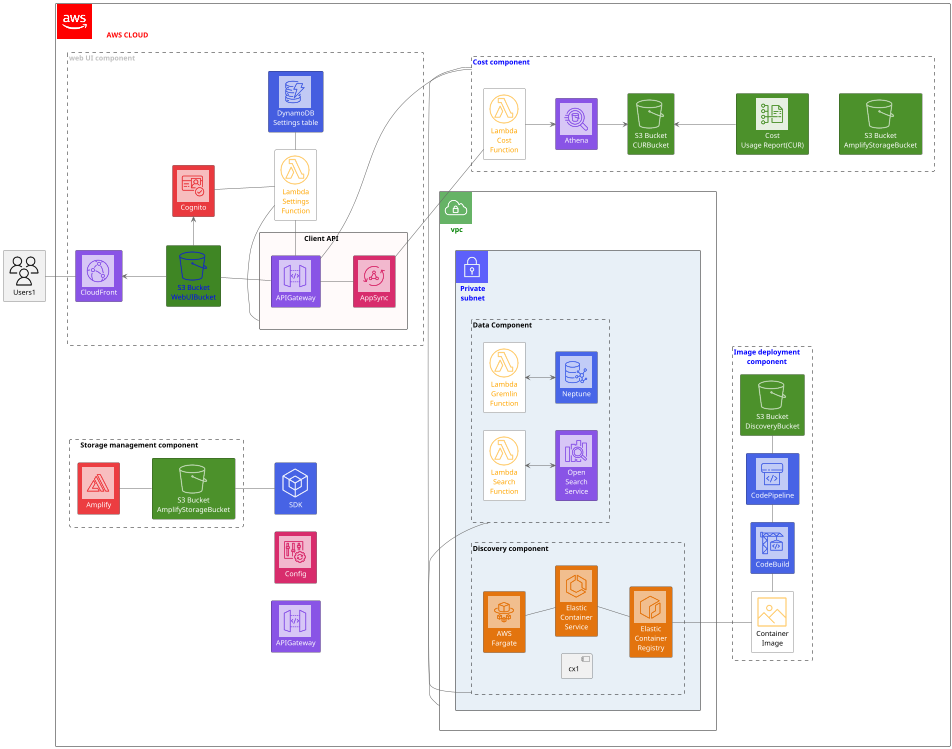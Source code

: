 @startuml

!include <aws/General/AWScloud/AWScloud-sprite.puml>
!include <aws/ApplicationServices/AmazonAPIGateway/AmazonAPIGateway.puml>
!include <awslib10/AWSCommon.puml>
!include <awslib14/AWSCommon.puml>
!include <awslib14/ApplicationIntegration/AppSync.puml>
!include <awslib14/Containers/ElasticContainerRegistry.puml>
!include <awslib14/ApplicationIntegration/APIGateway.puml>
!include <awslib14/Analytics/Athena.puml>
!include <awslib14/Analytics/OpenSearchService.puml>
!include <awslib14/Compute/Fargate2.puml>
!include <awslib14/Compute/LambdaLambdaFunction.puml>
!include <awslib14/Database/Neptune.puml>
!include <awslib14/Database/DynamoDB.puml>
!include <awslib14/DeveloperTools/CodeBuild.puml>
!include <awslib14/DeveloperTools/CodePipeline.puml>
!include <awslib14/FrontEndWebMobile/Amplify.puml>
!include <awslib14/General/Users.puml>
!include <awslib14/General/SDK.puml>
!include <awslib14/ManagementGovernance/Config.puml>
!include <awslib14/Groups/VPC.puml>
!include <awslib14/NetworkingContentDelivery/CloudFront.puml>
!include <awslib14/SecurityIdentityCompliance/Cognito.puml>
!include <awslib14/Storage/SimpleStorageServiceS3Standard.puml>
!include <awslib10/Storage/Backup.puml>
!include <awslib14/CloudFinancialManagement/CostandUsageReport.puml>
!include <awslib14/Containers/ElasticContainerRegistryImage.puml>
!include <awslib14/Containers/ElasticContainerService.puml>
!include <awslib14/GroupIcons/VPCSubnetPrivate.puml>
!define AWS_COLOR_GREEN #3F8624
!define AWS_COLOR_BLUE #3A47CB
!define teste blue

scale 0.5

left to right direction

' link do diagrama https://www.youtube.com/watch?v=WIozLc8w8bM&t=149s

''============== ESTAO JUNTOS   ==================================
rectangle "<color:red><$AWScloud>\tAWS CLOUD" as cloud1 {
  
  together{
    rectangle "<$SDK>\nSDK" as SDK #4763E5;text:white
    rectangle "<$Config>\nConfig" as Config #D82C6C;text:white
    rectangle "<$APIGateway>\nAPIGateway" as APIGateway1 #8954E6;text:white
    
  }
  
  /'============== web UI component =================================='/
    
  rectangle "web UI component" as webUIComponent #line.dashed;text:silver {
    rectangle "<$CloudFront>\nCloudFront" as CloudFront #8954E6;text:white
    rectangle "<$Cognito>\nCognito" as Cognito #E9393E;text:white
    rectangle "<$LambdaLambdaFunction>\nLambda\nSettings\nFunction" as LambdaLambdaFunction1 #white;text:orange
    rectangle "<$DynamoDB>\nDynamoDB\nSettings table" as db #455EE0;text:white
    rectangle "<$SimpleStorageServiceS3Standard>\nS3 Bucket\nWebUIBucket" as SimpleStorageServiceS3Standard1 AWS_COLOR_GREEN;text:teste
    
    
    rectangle "\t\t\tClient API" as ClientAPI #snow {
      rectangle "<$APIGateway>\nAPIGateway" as APIGateway2 #8954E6;text:white
      rectangle "<$AppSync>\nAppSync" as AppSync #D82C6C;text:white
    }
  }

  rectangle "     Storage management component" as storageManagement #line.dashed {
    rectangle "<$SimpleStorageServiceS3Standard>\nS3 Bucket\nAmplifyStorageBucket" as SimpleStorageServiceS3Standard2 #4C912B;text:white
    rectangle "<$Amplify>\nAmplify" as Amplify #EC3D41;text:white
  }
      
        
  rectangle "<$VPC>\nvpc" as VPC #text:green {
  
    rectangle "<$VPCSubnetPrivate>\nPrivate\nsubnet" as VPCSubnetPrivate #E8F0F7;text:blue {
    
      /'============== Data Component ==============='/
    
      rectangle "Data Component" as DataComponent #line.dashed {
        rectangle "<$LambdaLambdaFunction>\nLambda\nGremlin\nFunction" as LambdaLambdaFunction2 #white;text:orange
        rectangle "<$LambdaLambdaFunction>\nLambda\nSearch\nFunction" as LambdaLambdaFunction3 #white;text:orange
        rectangle "<$OpenSearchService>\nOpen\nSearch\nService" as OpenSearchService #8954E6;text:white
        rectangle "<$Neptune>\nNeptune" as Neptune #4866E8;text:white
      }
      
      /'============== Discovery component ==============='/
      
      rectangle "Discovery component" as DiscoveryComponent #line.dashed {
        rectangle "<$Fargate2>\nAWS\nFargate" as Fargate #E3740E;text:white
        rectangle "<$ElasticContainerRegistry>\nElastic\nContainer\nRegistry" as ElasticConatainerRegistry #E3740E;text:white
        rectangle "<$ElasticContainerService>\nElastic\nContainer\nService" as ElasticContainerService #E3740E;text:white
        component cx1 
      }
    }  
  }
   
   
    /'============== Cost component ==============='/
    
  rectangle "Cost component" as CostComponent #line.dashed;text:blue {
    rectangle "<$LambdaLambdaFunction>\nLambda\nCost\nFunction" as LambdaLambdaFunction4 #white;text:orange
    rectangle "<$Athena>\nAthena" as Athena  #8954E6;text:white
    rectangle "<$SimpleStorageServiceS3Standard>\nS3 Bucket\nCURBucket" as SimpleStorageServiceS3Standard3 #4C912B;text:white
    rectangle "<$SimpleStorageServiceS3Standard>\nS3 Bucket\nAmplifyStorageBucket" as SimpleStorageServiceS3Standard4 #4C912B;text:white
    rectangle "<$CostandUsageReport>\nCost\nUsage Report(CUR)" as CostandUsageReport #4C912B;text:white
  }
      
      
  rectangle "Image deployment\ncomponent" as ImageDeployment #line.dashed;text:blue {
    rectangle "<$CodePipeline>\nCodePipeline" as CodePipeline #4763E5;text:white
    rectangle "<$CodeBuild>\nCodeBuild" as CodeBuild #4763E5;text:white
    rectangle "<$SimpleStorageServiceS3Standard>\nS3 Bucket\nDiscoveryBucket" as SimpleStorageServiceS3Standard5 #4C912B;text:white
    rectangle "<color:orange><$ElasticContainerRegistryImage>\nContainer\nImage" as ContainerImage #white;text:black
  }    
}

rectangle "<$Users>\nUsers1" as Users1 #text:black

''=========================  RELACOES  ==================================

APIGateway2 -d- CostComponent
DataComponent -r- DiscoveryComponent
ElasticConatainerRegistry -d- ContainerImage
VPC -r-- CostComponent
SimpleStorageServiceS3Standard2 -d- SDK
AppSync -d- LambdaLambdaFunction4


''==================== web UI component =====================
  
 
CloudFront <-- SimpleStorageServiceS3Standard1
CloudFront -u- Users1
APIGateway2 -u- SimpleStorageServiceS3Standard1
APIGateway2 -d- AppSync
APIGateway2 -l- LambdaLambdaFunction1
LambdaLambdaFunction1 -u- Cognito
db -l- LambdaLambdaFunction1
SimpleStorageServiceS3Standard1 -r---> Cognito
ClientAPI -l-- LambdaLambdaFunction1


''------------- Data Component --------------------

LambdaLambdaFunction2 <--> Neptune 
LambdaLambdaFunction3 <--> OpenSearchService 


''------------- Discoveryr Component --------------

 
Fargate -d[hidden]- cx1 
cx1 -d[hidden]- ElasticConatainerRegistry
ElasticContainerService -l[hidden]- cx1 
Fargate -- ElasticContainerService
ElasticContainerService -- ElasticConatainerRegistry

''================= Image deployment component ==================

SimpleStorageServiceS3Standard5 -l- CodePipeline
CodePipeline -l- CodeBuild
CodeBuild -l- ContainerImage

''================= Cost component ==============================

LambdaLambdaFunction4 -d-> Athena
Athena -d-> SimpleStorageServiceS3Standard3
SimpleStorageServiceS3Standard3 <-d- CostandUsageReport
CostandUsageReport -d[hidden]-> SimpleStorageServiceS3Standard4


''================= storageManagement ==================

Amplify -- SimpleStorageServiceS3Standard2


hide cx1



@enduml
